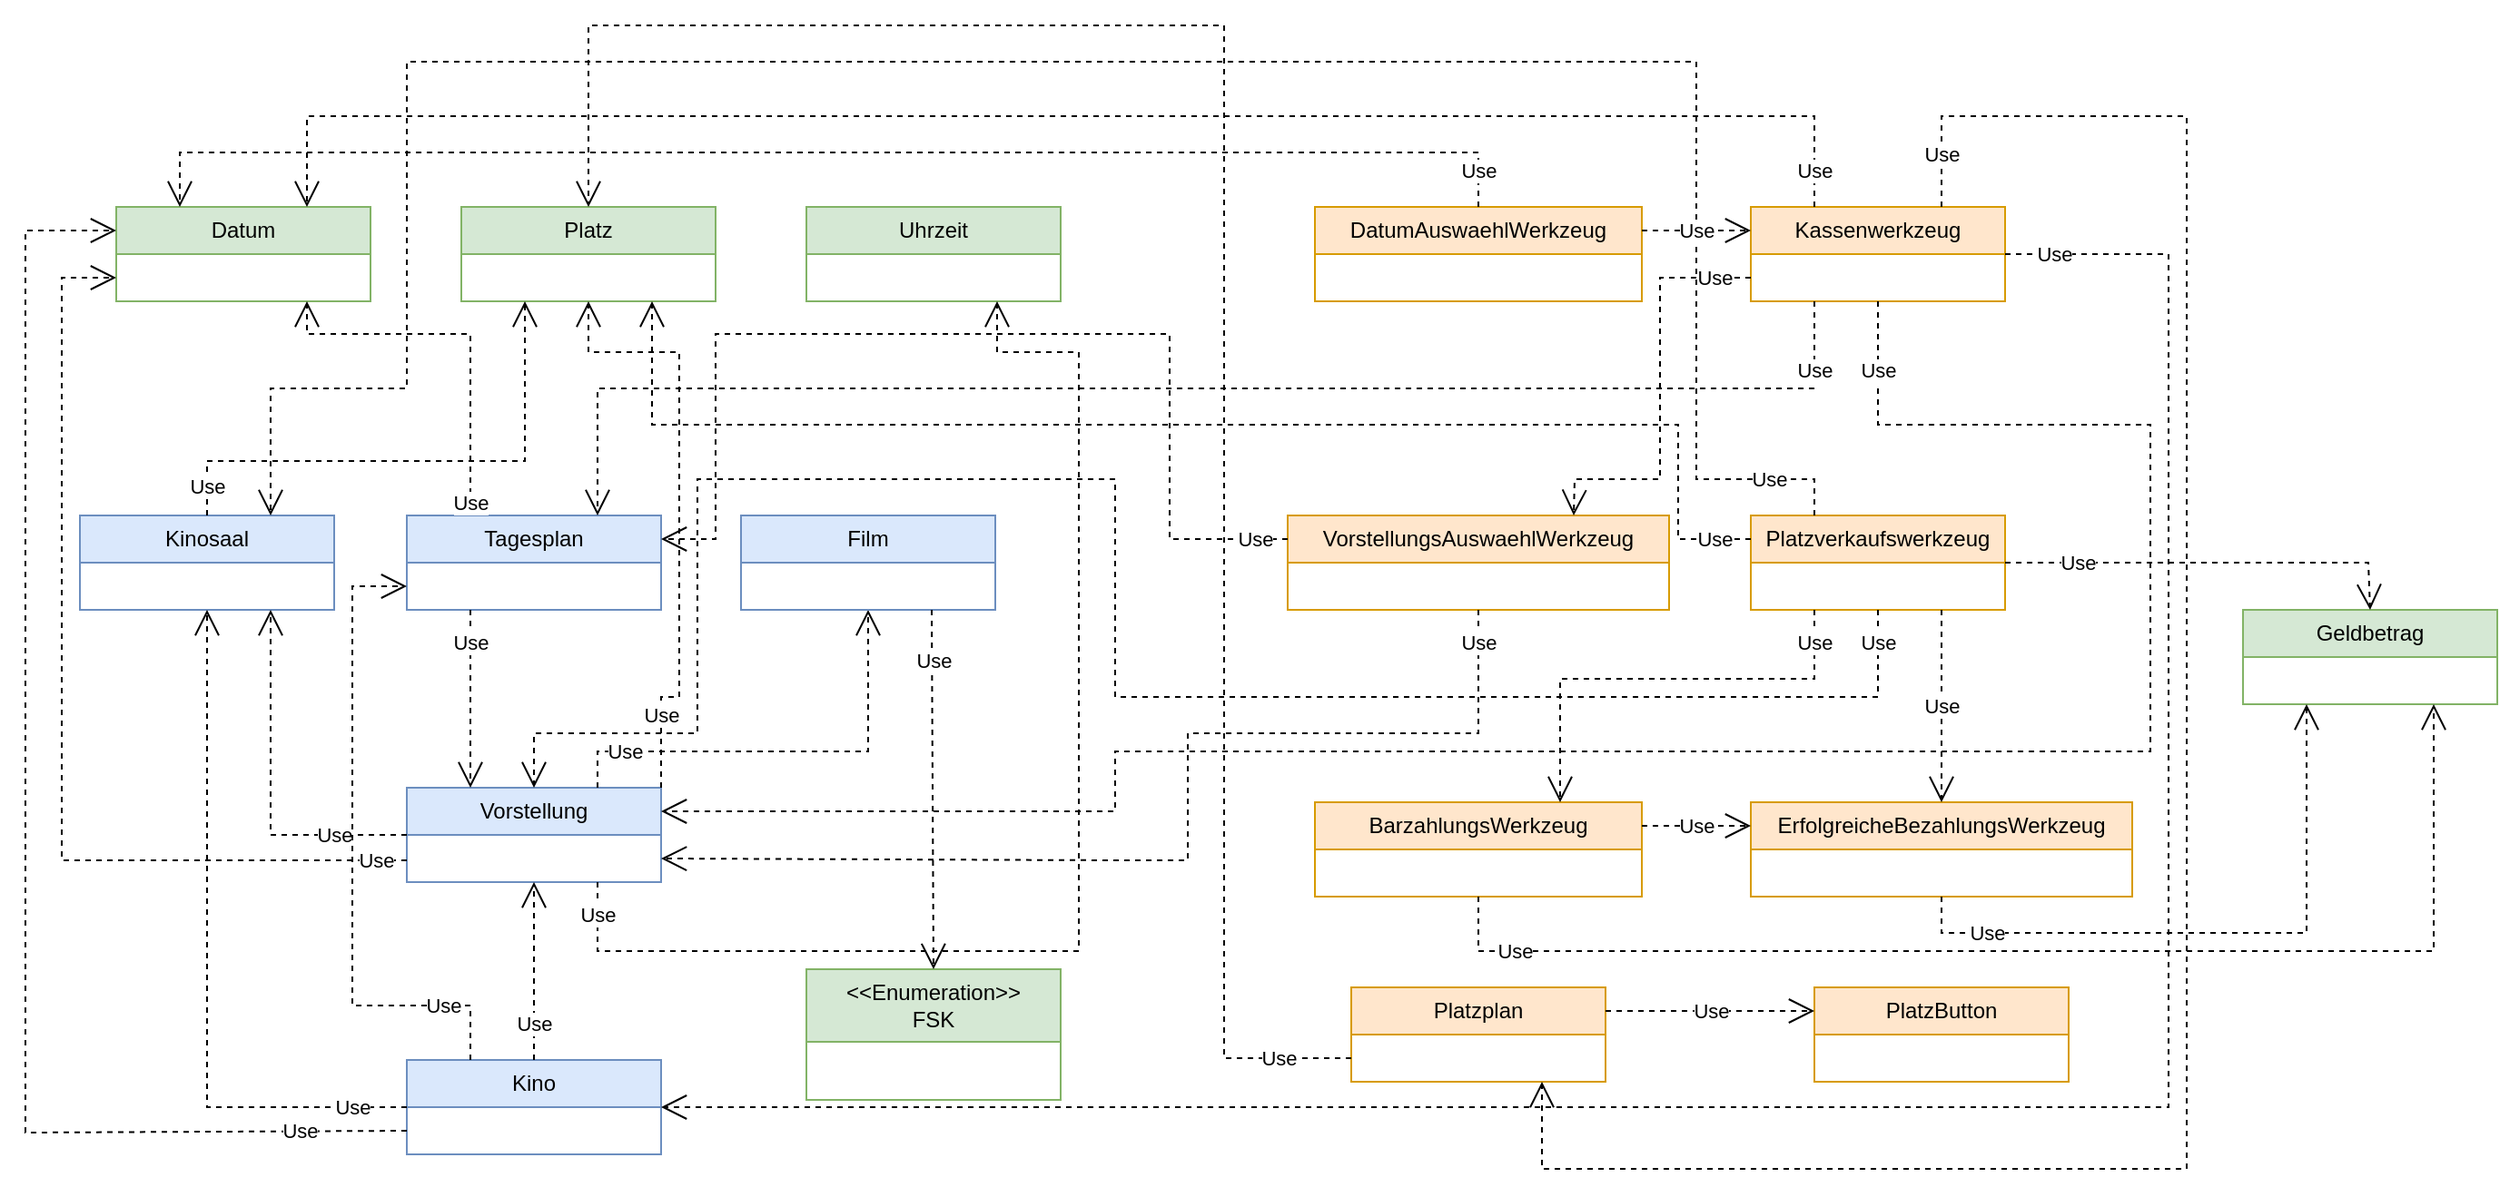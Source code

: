 <mxfile version="24.6.4" type="github">
  <diagram id="C5RBs43oDa-KdzZeNtuy" name="Page-1">
    <mxGraphModel dx="1735" dy="1056" grid="1" gridSize="10" guides="1" tooltips="1" connect="1" arrows="1" fold="1" page="1" pageScale="1" pageWidth="1654" pageHeight="1169" math="0" shadow="0">
      <root>
        <mxCell id="WIyWlLk6GJQsqaUBKTNV-0" />
        <mxCell id="WIyWlLk6GJQsqaUBKTNV-1" parent="WIyWlLk6GJQsqaUBKTNV-0" />
        <mxCell id="bfLGR43ZI0FrFu3M5O-y-0" value="Kinosaal" style="swimlane;fontStyle=0;childLayout=stackLayout;horizontal=1;startSize=26;fillColor=#dae8fc;horizontalStack=0;resizeParent=1;resizeParentMax=0;resizeLast=0;collapsible=1;marginBottom=0;whiteSpace=wrap;html=1;strokeColor=#6c8ebf;" vertex="1" parent="WIyWlLk6GJQsqaUBKTNV-1">
          <mxGeometry x="177" y="540" width="140" height="52" as="geometry" />
        </mxCell>
        <mxCell id="bfLGR43ZI0FrFu3M5O-y-5" value="Tagesplan" style="swimlane;fontStyle=0;childLayout=stackLayout;horizontal=1;startSize=26;fillColor=#dae8fc;horizontalStack=0;resizeParent=1;resizeParentMax=0;resizeLast=0;collapsible=1;marginBottom=0;whiteSpace=wrap;html=1;strokeColor=#6c8ebf;" vertex="1" parent="WIyWlLk6GJQsqaUBKTNV-1">
          <mxGeometry x="357" y="540" width="140" height="52" as="geometry" />
        </mxCell>
        <mxCell id="bfLGR43ZI0FrFu3M5O-y-6" value="Kino" style="swimlane;fontStyle=0;childLayout=stackLayout;horizontal=1;startSize=26;fillColor=#dae8fc;horizontalStack=0;resizeParent=1;resizeParentMax=0;resizeLast=0;collapsible=1;marginBottom=0;whiteSpace=wrap;html=1;strokeColor=#6c8ebf;" vertex="1" parent="WIyWlLk6GJQsqaUBKTNV-1">
          <mxGeometry x="357" y="840" width="140" height="52" as="geometry" />
        </mxCell>
        <mxCell id="bfLGR43ZI0FrFu3M5O-y-9" value="Vorstellung" style="swimlane;fontStyle=0;childLayout=stackLayout;horizontal=1;startSize=26;fillColor=#dae8fc;horizontalStack=0;resizeParent=1;resizeParentMax=0;resizeLast=0;collapsible=1;marginBottom=0;whiteSpace=wrap;html=1;strokeColor=#6c8ebf;" vertex="1" parent="WIyWlLk6GJQsqaUBKTNV-1">
          <mxGeometry x="357" y="690" width="140" height="52" as="geometry" />
        </mxCell>
        <mxCell id="bfLGR43ZI0FrFu3M5O-y-10" value="Use" style="endArrow=open;endSize=12;dashed=1;html=1;rounded=0;exitX=0.75;exitY=0;exitDx=0;exitDy=0;entryX=0.5;entryY=1;entryDx=0;entryDy=0;" edge="1" parent="WIyWlLk6GJQsqaUBKTNV-1" source="bfLGR43ZI0FrFu3M5O-y-9" target="bfLGR43ZI0FrFu3M5O-y-4">
          <mxGeometry x="-0.717" width="160" relative="1" as="geometry">
            <mxPoint x="327" y="590" as="sourcePoint" />
            <mxPoint x="487" y="590" as="targetPoint" />
            <Array as="points">
              <mxPoint x="462" y="670" />
              <mxPoint x="611" y="670" />
            </Array>
            <mxPoint as="offset" />
          </mxGeometry>
        </mxCell>
        <mxCell id="bfLGR43ZI0FrFu3M5O-y-11" value="Kassenwerkzeug" style="swimlane;fontStyle=0;childLayout=stackLayout;horizontal=1;startSize=26;fillColor=#ffe6cc;horizontalStack=0;resizeParent=1;resizeParentMax=0;resizeLast=0;collapsible=1;marginBottom=0;whiteSpace=wrap;html=1;strokeColor=#d79b00;" vertex="1" parent="WIyWlLk6GJQsqaUBKTNV-1">
          <mxGeometry x="1097" y="370" width="140" height="52" as="geometry" />
        </mxCell>
        <mxCell id="bfLGR43ZI0FrFu3M5O-y-12" value="Use" style="endArrow=open;endSize=12;dashed=1;html=1;rounded=0;exitX=1;exitY=0.5;exitDx=0;exitDy=0;entryX=1;entryY=0.5;entryDx=0;entryDy=0;" edge="1" parent="WIyWlLk6GJQsqaUBKTNV-1" source="bfLGR43ZI0FrFu3M5O-y-11" target="bfLGR43ZI0FrFu3M5O-y-6">
          <mxGeometry x="-0.961" width="160" relative="1" as="geometry">
            <mxPoint x="512" y="-28" as="sourcePoint" />
            <mxPoint x="682" y="20" as="targetPoint" />
            <Array as="points">
              <mxPoint x="1327" y="396" />
              <mxPoint x="1327" y="866" />
              <mxPoint x="977" y="866" />
            </Array>
            <mxPoint as="offset" />
          </mxGeometry>
        </mxCell>
        <mxCell id="bfLGR43ZI0FrFu3M5O-y-18" value="Use" style="endArrow=open;endSize=12;dashed=1;html=1;rounded=0;exitX=0;exitY=0.5;exitDx=0;exitDy=0;entryX=0.5;entryY=1;entryDx=0;entryDy=0;" edge="1" parent="WIyWlLk6GJQsqaUBKTNV-1" source="bfLGR43ZI0FrFu3M5O-y-6" target="bfLGR43ZI0FrFu3M5O-y-0">
          <mxGeometry x="-0.844" width="160" relative="1" as="geometry">
            <mxPoint x="382" y="502" as="sourcePoint" />
            <mxPoint x="292" y="602" as="targetPoint" />
            <Array as="points">
              <mxPoint x="247" y="866" />
            </Array>
            <mxPoint as="offset" />
          </mxGeometry>
        </mxCell>
        <mxCell id="bfLGR43ZI0FrFu3M5O-y-19" value="Use" style="endArrow=open;endSize=12;dashed=1;html=1;rounded=0;entryX=0.75;entryY=1;entryDx=0;entryDy=0;exitX=0;exitY=0.5;exitDx=0;exitDy=0;" edge="1" parent="WIyWlLk6GJQsqaUBKTNV-1" source="bfLGR43ZI0FrFu3M5O-y-9" target="bfLGR43ZI0FrFu3M5O-y-0">
          <mxGeometry x="-0.598" width="160" relative="1" as="geometry">
            <mxPoint x="307" y="492" as="sourcePoint" />
            <mxPoint x="552" y="550" as="targetPoint" />
            <mxPoint as="offset" />
            <Array as="points">
              <mxPoint x="282" y="716" />
            </Array>
          </mxGeometry>
        </mxCell>
        <mxCell id="bfLGR43ZI0FrFu3M5O-y-20" value="Platzverkaufswerkzeug" style="swimlane;fontStyle=0;childLayout=stackLayout;horizontal=1;startSize=26;fillColor=#ffe6cc;horizontalStack=0;resizeParent=1;resizeParentMax=0;resizeLast=0;collapsible=1;marginBottom=0;whiteSpace=wrap;html=1;strokeColor=#d79b00;" vertex="1" parent="WIyWlLk6GJQsqaUBKTNV-1">
          <mxGeometry x="1097" y="540" width="140" height="52" as="geometry" />
        </mxCell>
        <mxCell id="bfLGR43ZI0FrFu3M5O-y-21" value="Use" style="endArrow=open;endSize=12;dashed=1;html=1;rounded=0;exitX=0.25;exitY=0;exitDx=0;exitDy=0;entryX=0.75;entryY=0;entryDx=0;entryDy=0;" edge="1" parent="WIyWlLk6GJQsqaUBKTNV-1" source="bfLGR43ZI0FrFu3M5O-y-20" target="bfLGR43ZI0FrFu3M5O-y-0">
          <mxGeometry x="-0.933" width="160" relative="1" as="geometry">
            <mxPoint x="512" y="-28" as="sourcePoint" />
            <mxPoint x="682" y="20" as="targetPoint" />
            <mxPoint as="offset" />
            <Array as="points">
              <mxPoint x="1132" y="520" />
              <mxPoint x="1067" y="520" />
              <mxPoint x="1067" y="290" />
              <mxPoint x="357" y="290" />
              <mxPoint x="357" y="470" />
              <mxPoint x="282" y="470" />
            </Array>
          </mxGeometry>
        </mxCell>
        <mxCell id="bfLGR43ZI0FrFu3M5O-y-22" value="Use" style="endArrow=open;endSize=12;dashed=1;html=1;rounded=0;exitX=0.25;exitY=0;exitDx=0;exitDy=0;entryX=0;entryY=0.75;entryDx=0;entryDy=0;" edge="1" parent="WIyWlLk6GJQsqaUBKTNV-1" source="bfLGR43ZI0FrFu3M5O-y-6" target="bfLGR43ZI0FrFu3M5O-y-5">
          <mxGeometry x="-0.747" width="160" relative="1" as="geometry">
            <mxPoint x="702" y="750" as="sourcePoint" />
            <mxPoint x="452" y="602" as="targetPoint" />
            <Array as="points">
              <mxPoint x="392" y="810" />
              <mxPoint x="327" y="810" />
              <mxPoint x="327" y="640" />
              <mxPoint x="327" y="579" />
            </Array>
            <mxPoint as="offset" />
          </mxGeometry>
        </mxCell>
        <mxCell id="bfLGR43ZI0FrFu3M5O-y-23" value="Use" style="endArrow=open;endSize=12;dashed=1;html=1;rounded=0;exitX=0.25;exitY=1;exitDx=0;exitDy=0;entryX=0.75;entryY=0;entryDx=0;entryDy=0;" edge="1" parent="WIyWlLk6GJQsqaUBKTNV-1" source="bfLGR43ZI0FrFu3M5O-y-11" target="bfLGR43ZI0FrFu3M5O-y-5">
          <mxGeometry x="-0.904" width="160" relative="1" as="geometry">
            <mxPoint x="842" y="230" as="sourcePoint" />
            <mxPoint x="592" y="82" as="targetPoint" />
            <Array as="points">
              <mxPoint x="1132" y="470" />
              <mxPoint x="827" y="470" />
              <mxPoint x="547" y="470" />
              <mxPoint x="462" y="470" />
            </Array>
            <mxPoint as="offset" />
          </mxGeometry>
        </mxCell>
        <mxCell id="bfLGR43ZI0FrFu3M5O-y-25" value="VorstellungsAuswaehlWerkzeug" style="swimlane;fontStyle=0;childLayout=stackLayout;horizontal=1;startSize=26;fillColor=#ffe6cc;horizontalStack=0;resizeParent=1;resizeParentMax=0;resizeLast=0;collapsible=1;marginBottom=0;whiteSpace=wrap;html=1;strokeColor=#d79b00;" vertex="1" parent="WIyWlLk6GJQsqaUBKTNV-1">
          <mxGeometry x="842" y="540" width="210" height="52" as="geometry" />
        </mxCell>
        <mxCell id="bfLGR43ZI0FrFu3M5O-y-26" value="Use" style="endArrow=open;endSize=12;dashed=1;html=1;rounded=0;exitX=0;exitY=0.25;exitDx=0;exitDy=0;entryX=1;entryY=0.25;entryDx=0;entryDy=0;" edge="1" parent="WIyWlLk6GJQsqaUBKTNV-1" source="bfLGR43ZI0FrFu3M5O-y-25" target="bfLGR43ZI0FrFu3M5O-y-5">
          <mxGeometry x="-0.935" width="160" relative="1" as="geometry">
            <mxPoint x="797" y="233" as="sourcePoint" />
            <mxPoint x="412" y="72" as="targetPoint" />
            <Array as="points">
              <mxPoint x="777" y="553" />
              <mxPoint x="777" y="440" />
              <mxPoint x="527" y="440" />
              <mxPoint x="527" y="553" />
            </Array>
            <mxPoint as="offset" />
          </mxGeometry>
        </mxCell>
        <mxCell id="bfLGR43ZI0FrFu3M5O-y-27" value="Use" style="endArrow=open;endSize=12;dashed=1;html=1;rounded=0;exitX=0.5;exitY=0;exitDx=0;exitDy=0;entryX=0.5;entryY=1;entryDx=0;entryDy=0;" edge="1" parent="WIyWlLk6GJQsqaUBKTNV-1" source="bfLGR43ZI0FrFu3M5O-y-6" target="bfLGR43ZI0FrFu3M5O-y-9">
          <mxGeometry x="-0.592" width="160" relative="1" as="geometry">
            <mxPoint x="442" y="850" as="sourcePoint" />
            <mxPoint x="267" y="612" as="targetPoint" />
            <mxPoint as="offset" />
          </mxGeometry>
        </mxCell>
        <mxCell id="bfLGR43ZI0FrFu3M5O-y-28" value="Use" style="endArrow=open;endSize=12;dashed=1;html=1;rounded=0;exitX=0.25;exitY=1;exitDx=0;exitDy=0;entryX=0.25;entryY=0;entryDx=0;entryDy=0;" edge="1" parent="WIyWlLk6GJQsqaUBKTNV-1" source="bfLGR43ZI0FrFu3M5O-y-5" target="bfLGR43ZI0FrFu3M5O-y-9">
          <mxGeometry x="-0.633" width="160" relative="1" as="geometry">
            <mxPoint x="452" y="860" as="sourcePoint" />
            <mxPoint x="277" y="622" as="targetPoint" />
            <mxPoint as="offset" />
          </mxGeometry>
        </mxCell>
        <mxCell id="bfLGR43ZI0FrFu3M5O-y-30" value="Use" style="endArrow=open;endSize=12;dashed=1;html=1;rounded=0;exitX=0.5;exitY=1;exitDx=0;exitDy=0;entryX=0.5;entryY=0;entryDx=0;entryDy=0;" edge="1" parent="WIyWlLk6GJQsqaUBKTNV-1" source="bfLGR43ZI0FrFu3M5O-y-20" target="bfLGR43ZI0FrFu3M5O-y-9">
          <mxGeometry x="-0.967" width="160" relative="1" as="geometry">
            <mxPoint x="662" y="-118" as="sourcePoint" />
            <mxPoint x="432" y="30" as="targetPoint" />
            <mxPoint as="offset" />
            <Array as="points">
              <mxPoint x="1167" y="640" />
              <mxPoint x="747" y="640" />
              <mxPoint x="747" y="520" />
              <mxPoint x="517" y="520" />
              <mxPoint x="517" y="660" />
              <mxPoint x="427" y="660" />
            </Array>
          </mxGeometry>
        </mxCell>
        <mxCell id="bfLGR43ZI0FrFu3M5O-y-32" value="Use" style="endArrow=open;endSize=12;dashed=1;html=1;rounded=0;exitX=0.5;exitY=1;exitDx=0;exitDy=0;entryX=1;entryY=0.75;entryDx=0;entryDy=0;" edge="1" parent="WIyWlLk6GJQsqaUBKTNV-1" source="bfLGR43ZI0FrFu3M5O-y-25" target="bfLGR43ZI0FrFu3M5O-y-9">
          <mxGeometry x="-0.939" width="160" relative="1" as="geometry">
            <mxPoint x="832" y="-98" as="sourcePoint" />
            <mxPoint x="577" y="30" as="targetPoint" />
            <Array as="points">
              <mxPoint x="947" y="660" />
              <mxPoint x="787" y="660" />
              <mxPoint x="787" y="730" />
              <mxPoint x="747" y="730" />
            </Array>
            <mxPoint as="offset" />
          </mxGeometry>
        </mxCell>
        <mxCell id="bfLGR43ZI0FrFu3M5O-y-4" value="Film" style="swimlane;fontStyle=0;childLayout=stackLayout;horizontal=1;startSize=26;fillColor=#dae8fc;horizontalStack=0;resizeParent=1;resizeParentMax=0;resizeLast=0;collapsible=1;marginBottom=0;whiteSpace=wrap;html=1;strokeColor=#6c8ebf;" vertex="1" parent="WIyWlLk6GJQsqaUBKTNV-1">
          <mxGeometry x="541" y="540" width="140" height="52" as="geometry" />
        </mxCell>
        <mxCell id="bfLGR43ZI0FrFu3M5O-y-35" value="Use" style="endArrow=open;endSize=12;dashed=1;html=1;rounded=0;exitX=0.5;exitY=1;exitDx=0;exitDy=0;entryX=1;entryY=0.25;entryDx=0;entryDy=0;" edge="1" parent="WIyWlLk6GJQsqaUBKTNV-1" source="bfLGR43ZI0FrFu3M5O-y-11" target="bfLGR43ZI0FrFu3M5O-y-9">
          <mxGeometry x="-0.939" width="160" relative="1" as="geometry">
            <mxPoint x="697" y="390" as="sourcePoint" />
            <mxPoint x="857" y="390" as="targetPoint" />
            <Array as="points">
              <mxPoint x="1167" y="490" />
              <mxPoint x="1317" y="490" />
              <mxPoint x="1317" y="670" />
              <mxPoint x="747" y="670" />
              <mxPoint x="747" y="703" />
            </Array>
            <mxPoint as="offset" />
          </mxGeometry>
        </mxCell>
        <mxCell id="bfLGR43ZI0FrFu3M5O-y-36" value="Datum&lt;span style=&quot;color: rgba(0, 0, 0, 0); font-family: monospace; font-size: 0px; text-align: start; text-wrap: nowrap;&quot;&gt;%3CmxGraphModel%3E%3Croot%3E%3CmxCell%20id%3D%220%22%2F%3E%3CmxCell%20id%3D%221%22%20parent%3D%220%22%2F%3E%3CmxCell%20id%3D%222%22%20value%3D%22Kinosaal%22%20style%3D%22swimlane%3BfontStyle%3D0%3BchildLayout%3DstackLayout%3Bhorizontal%3D1%3BstartSize%3D26%3BfillColor%3D%23dae8fc%3BhorizontalStack%3D0%3BresizeParent%3D1%3BresizeParentMax%3D0%3BresizeLast%3D0%3Bcollapsible%3D1%3BmarginBottom%3D0%3BwhiteSpace%3Dwrap%3Bhtml%3D1%3BstrokeColor%3D%236c8ebf%3B%22%20vertex%3D%221%22%20parent%3D%221%22%3E%3CmxGeometry%20x%3D%2250%22%20y%3D%22780%22%20width%3D%22140%22%20height%3D%2252%22%20as%3D%22geometry%22%2F%3E%3C%2FmxCell%3E%3C%2Froot%3E%3C%2FmxGraphModel%3E&lt;/span&gt;" style="swimlane;fontStyle=0;childLayout=stackLayout;horizontal=1;startSize=26;fillColor=#d5e8d4;horizontalStack=0;resizeParent=1;resizeParentMax=0;resizeLast=0;collapsible=1;marginBottom=0;whiteSpace=wrap;html=1;strokeColor=#82b366;" vertex="1" parent="WIyWlLk6GJQsqaUBKTNV-1">
          <mxGeometry x="197" y="370" width="140" height="52" as="geometry" />
        </mxCell>
        <mxCell id="bfLGR43ZI0FrFu3M5O-y-37" value="&lt;div&gt;&amp;lt;&amp;lt;Enumeration&amp;gt;&amp;gt;&lt;/div&gt;&lt;div&gt;FSK&lt;span style=&quot;color: rgba(0, 0, 0, 0); font-family: monospace; font-size: 0px; text-align: start; text-wrap: nowrap; background-color: initial;&quot;&gt;%3CmxGraphModel%3E%3Croot%3E%3CmxCell%20id%3D%220%22%2F%3E%3CmxCell%20id%3D%221%22%20parent%3D%220%22%2F%3E%3CmxCell%20id%3D%222%22%20value%3D%22Datum%26lt%3Bspan%20style%3D%26quot%3Bcolor%3A%20rgba(0%2C%200%2C%200%2C%200)%3B%20font-family%3A%20monospace%3B%20font-size%3A%200px%3B%20text-align%3A%20start%3B%20text-wrap%3A%20nowrap%3B%26quot%3B%26gt%3B%253CmxGraphModel%253E%253Croot%253E%253CmxCell%2520id%253D%25220%2522%252F%253E%253CmxCell%2520id%253D%25221%2522%2520parent%253D%25220%2522%252F%253E%253CmxCell%2520id%253D%25222%2522%2520value%253D%2522Kinosaal%2522%2520style%253D%2522swimlane%253BfontStyle%253D0%253BchildLayout%253DstackLayout%253Bhorizontal%253D1%253BstartSize%253D26%253BfillColor%253D%2523dae8fc%253BhorizontalStack%253D0%253BresizeParent%253D1%253BresizeParentMax%253D0%253BresizeLast%253D0%253Bcollapsible%253D1%253BmarginBottom%253D0%253BwhiteSpace%253Dwrap%253Bhtml%253D1%253BstrokeColor%253D%25236c8ebf%253B%2522%2520vertex%253D%25221%2522%2520parent%253D%25221%2522%253E%253CmxGeometry%2520x%253D%252250%2522%2520y%253D%2522780%2522%2520width%253D%2522140%2522%2520height%253D%252252%2522%2520as%253D%2522geometry%2522%252F%253E%253C%252FmxCell%253E%253C%252Froot%253E%253C%252FmxGraphModel%253E%26lt%3B%2Fspan%26gt%3B%22%20style%3D%22swimlane%3BfontStyle%3D0%3BchildLayout%3DstackLayout%3Bhorizontal%3D1%3BstartSize%3D26%3BfillColor%3D%23dae8fc%3BhorizontalStack%3D0%3BresizeParent%3D1%3BresizeParentMax%3D0%3BresizeLast%3D0%3Bcollapsible%3D1%3BmarginBottom%3D0%3BwhiteSpace%3Dwrap%3Bhtml%3D1%3BstrokeColor%3D%236c8ebf%3B%22%20vertex%3D%221%22%20parent%3D%221%22%3E%3CmxGeometry%20x%3D%2270%22%20y%3D%22533%22%20width%3D%22140%22%20height%3D%2252%22%20as%3D%22geometry%22%2F%3E%3C%2FmxCell%3E%3C%2Froot%3E%3C%2FmxGraphModel%3E&lt;/span&gt;&lt;/div&gt;" style="swimlane;fontStyle=0;childLayout=stackLayout;horizontal=1;startSize=40;fillColor=#d5e8d4;horizontalStack=0;resizeParent=1;resizeParentMax=0;resizeLast=0;collapsible=1;marginBottom=0;whiteSpace=wrap;html=1;strokeColor=#82b366;" vertex="1" parent="WIyWlLk6GJQsqaUBKTNV-1">
          <mxGeometry x="577" y="790" width="140" height="72" as="geometry" />
        </mxCell>
        <mxCell id="bfLGR43ZI0FrFu3M5O-y-38" value="Geldbetrag" style="swimlane;fontStyle=0;childLayout=stackLayout;horizontal=1;startSize=26;fillColor=#d5e8d4;horizontalStack=0;resizeParent=1;resizeParentMax=0;resizeLast=0;collapsible=1;marginBottom=0;whiteSpace=wrap;html=1;strokeColor=#82b366;" vertex="1" parent="WIyWlLk6GJQsqaUBKTNV-1">
          <mxGeometry x="1368" y="592" width="140" height="52" as="geometry" />
        </mxCell>
        <mxCell id="bfLGR43ZI0FrFu3M5O-y-39" value="Platz" style="swimlane;fontStyle=0;childLayout=stackLayout;horizontal=1;startSize=26;fillColor=#d5e8d4;horizontalStack=0;resizeParent=1;resizeParentMax=0;resizeLast=0;collapsible=1;marginBottom=0;whiteSpace=wrap;html=1;strokeColor=#82b366;" vertex="1" parent="WIyWlLk6GJQsqaUBKTNV-1">
          <mxGeometry x="387" y="370" width="140" height="52" as="geometry" />
        </mxCell>
        <mxCell id="bfLGR43ZI0FrFu3M5O-y-40" value="Uhrzeit" style="swimlane;fontStyle=0;childLayout=stackLayout;horizontal=1;startSize=26;fillColor=#d5e8d4;horizontalStack=0;resizeParent=1;resizeParentMax=0;resizeLast=0;collapsible=1;marginBottom=0;whiteSpace=wrap;html=1;strokeColor=#82b366;" vertex="1" parent="WIyWlLk6GJQsqaUBKTNV-1">
          <mxGeometry x="577" y="370" width="140" height="52" as="geometry" />
        </mxCell>
        <mxCell id="bfLGR43ZI0FrFu3M5O-y-41" value="Use" style="endArrow=open;endSize=12;dashed=1;html=1;rounded=0;exitX=0;exitY=0.75;exitDx=0;exitDy=0;entryX=0;entryY=0.25;entryDx=0;entryDy=0;" edge="1" parent="WIyWlLk6GJQsqaUBKTNV-1" source="bfLGR43ZI0FrFu3M5O-y-6" target="bfLGR43ZI0FrFu3M5O-y-36">
          <mxGeometry x="-0.844" width="160" relative="1" as="geometry">
            <mxPoint x="367" y="876" as="sourcePoint" />
            <mxPoint x="257" y="602" as="targetPoint" />
            <Array as="points">
              <mxPoint x="147" y="880" />
              <mxPoint x="147" y="383" />
            </Array>
            <mxPoint as="offset" />
          </mxGeometry>
        </mxCell>
        <mxCell id="bfLGR43ZI0FrFu3M5O-y-42" value="Use" style="endArrow=open;endSize=12;dashed=1;html=1;rounded=0;exitX=0.25;exitY=0;exitDx=0;exitDy=0;entryX=0.75;entryY=1;entryDx=0;entryDy=0;" edge="1" parent="WIyWlLk6GJQsqaUBKTNV-1" source="bfLGR43ZI0FrFu3M5O-y-5" target="bfLGR43ZI0FrFu3M5O-y-36">
          <mxGeometry x="-0.93" width="160" relative="1" as="geometry">
            <mxPoint x="257" y="650" as="sourcePoint" />
            <mxPoint x="417" y="650" as="targetPoint" />
            <Array as="points">
              <mxPoint x="392" y="440" />
              <mxPoint x="302" y="440" />
            </Array>
            <mxPoint as="offset" />
          </mxGeometry>
        </mxCell>
        <mxCell id="bfLGR43ZI0FrFu3M5O-y-43" value="Use" style="endArrow=open;endSize=12;dashed=1;html=1;rounded=0;entryX=0;entryY=0.75;entryDx=0;entryDy=0;" edge="1" parent="WIyWlLk6GJQsqaUBKTNV-1" target="bfLGR43ZI0FrFu3M5O-y-36">
          <mxGeometry x="-0.935" width="160" relative="1" as="geometry">
            <mxPoint x="357" y="730" as="sourcePoint" />
            <mxPoint x="292" y="602" as="targetPoint" />
            <mxPoint as="offset" />
            <Array as="points">
              <mxPoint x="167" y="730" />
              <mxPoint x="167" y="409" />
            </Array>
          </mxGeometry>
        </mxCell>
        <mxCell id="bfLGR43ZI0FrFu3M5O-y-44" value="DatumAuswaehlWerkzeug" style="swimlane;fontStyle=0;childLayout=stackLayout;horizontal=1;startSize=26;fillColor=#ffe6cc;horizontalStack=0;resizeParent=1;resizeParentMax=0;resizeLast=0;collapsible=1;marginBottom=0;whiteSpace=wrap;html=1;strokeColor=#d79b00;" vertex="1" parent="WIyWlLk6GJQsqaUBKTNV-1">
          <mxGeometry x="857" y="370" width="180" height="52" as="geometry" />
        </mxCell>
        <mxCell id="bfLGR43ZI0FrFu3M5O-y-45" value="Use" style="endArrow=open;endSize=12;dashed=1;html=1;rounded=0;exitX=0.5;exitY=0;exitDx=0;exitDy=0;entryX=0.25;entryY=0;entryDx=0;entryDy=0;" edge="1" parent="WIyWlLk6GJQsqaUBKTNV-1" source="bfLGR43ZI0FrFu3M5O-y-44" target="bfLGR43ZI0FrFu3M5O-y-36">
          <mxGeometry x="-0.948" width="160" relative="1" as="geometry">
            <mxPoint x="597" y="100" as="sourcePoint" />
            <mxPoint x="757" y="100" as="targetPoint" />
            <Array as="points">
              <mxPoint x="947" y="340" />
              <mxPoint x="232" y="340" />
            </Array>
            <mxPoint as="offset" />
          </mxGeometry>
        </mxCell>
        <mxCell id="bfLGR43ZI0FrFu3M5O-y-46" value="Use" style="endArrow=open;endSize=12;dashed=1;html=1;rounded=0;exitX=0.25;exitY=0;exitDx=0;exitDy=0;entryX=0.75;entryY=0;entryDx=0;entryDy=0;" edge="1" parent="WIyWlLk6GJQsqaUBKTNV-1" source="bfLGR43ZI0FrFu3M5O-y-11" target="bfLGR43ZI0FrFu3M5O-y-36">
          <mxGeometry x="-0.957" width="160" relative="1" as="geometry">
            <mxPoint x="1097" y="-130" as="sourcePoint" />
            <mxPoint x="297" y="300" as="targetPoint" />
            <Array as="points">
              <mxPoint x="1132" y="320" />
              <mxPoint x="302" y="320" />
            </Array>
            <mxPoint as="offset" />
          </mxGeometry>
        </mxCell>
        <mxCell id="bfLGR43ZI0FrFu3M5O-y-47" value="Use" style="endArrow=open;endSize=12;dashed=1;html=1;rounded=0;exitX=0.5;exitY=0;exitDx=0;exitDy=0;entryX=0.25;entryY=1;entryDx=0;entryDy=0;" edge="1" parent="WIyWlLk6GJQsqaUBKTNV-1" source="bfLGR43ZI0FrFu3M5O-y-0" target="bfLGR43ZI0FrFu3M5O-y-39">
          <mxGeometry x="-0.892" width="160" relative="1" as="geometry">
            <mxPoint x="387" y="450" as="sourcePoint" />
            <mxPoint x="547" y="450" as="targetPoint" />
            <Array as="points">
              <mxPoint x="247" y="510" />
              <mxPoint x="422" y="510" />
            </Array>
            <mxPoint as="offset" />
          </mxGeometry>
        </mxCell>
        <mxCell id="bfLGR43ZI0FrFu3M5O-y-48" value="Use" style="endArrow=open;endSize=12;dashed=1;html=1;rounded=0;exitX=1;exitY=0;exitDx=0;exitDy=0;entryX=0.5;entryY=1;entryDx=0;entryDy=0;" edge="1" parent="WIyWlLk6GJQsqaUBKTNV-1" source="bfLGR43ZI0FrFu3M5O-y-9" target="bfLGR43ZI0FrFu3M5O-y-39">
          <mxGeometry x="-0.756" width="160" relative="1" as="geometry">
            <mxPoint x="387" y="610" as="sourcePoint" />
            <mxPoint x="547" y="610" as="targetPoint" />
            <Array as="points">
              <mxPoint x="497" y="640" />
              <mxPoint x="507" y="640" />
              <mxPoint x="507" y="450" />
              <mxPoint x="457" y="450" />
            </Array>
            <mxPoint as="offset" />
          </mxGeometry>
        </mxCell>
        <mxCell id="bfLGR43ZI0FrFu3M5O-y-49" value="Use" style="endArrow=open;endSize=12;dashed=1;html=1;rounded=0;exitX=0;exitY=0.25;exitDx=0;exitDy=0;entryX=0.75;entryY=1;entryDx=0;entryDy=0;" edge="1" parent="WIyWlLk6GJQsqaUBKTNV-1" source="bfLGR43ZI0FrFu3M5O-y-20" target="bfLGR43ZI0FrFu3M5O-y-39">
          <mxGeometry x="-0.945" width="160" relative="1" as="geometry">
            <mxPoint x="777" y="240" as="sourcePoint" />
            <mxPoint x="937" y="240" as="targetPoint" />
            <Array as="points">
              <mxPoint x="1057" y="553" />
              <mxPoint x="1057" y="490" />
              <mxPoint x="492" y="490" />
            </Array>
            <mxPoint as="offset" />
          </mxGeometry>
        </mxCell>
        <mxCell id="bfLGR43ZI0FrFu3M5O-y-50" value="Platzplan" style="swimlane;fontStyle=0;childLayout=stackLayout;horizontal=1;startSize=26;fillColor=#ffe6cc;horizontalStack=0;resizeParent=1;resizeParentMax=0;resizeLast=0;collapsible=1;marginBottom=0;whiteSpace=wrap;html=1;strokeColor=#d79b00;" vertex="1" parent="WIyWlLk6GJQsqaUBKTNV-1">
          <mxGeometry x="877" y="800" width="140" height="52" as="geometry" />
        </mxCell>
        <mxCell id="bfLGR43ZI0FrFu3M5O-y-51" value="Use" style="endArrow=open;endSize=12;dashed=1;html=1;rounded=0;exitX=0;exitY=0.75;exitDx=0;exitDy=0;entryX=0.5;entryY=0;entryDx=0;entryDy=0;" edge="1" parent="WIyWlLk6GJQsqaUBKTNV-1" source="bfLGR43ZI0FrFu3M5O-y-50" target="bfLGR43ZI0FrFu3M5O-y-39">
          <mxGeometry x="-0.926" width="160" relative="1" as="geometry">
            <mxPoint x="657" y="420" as="sourcePoint" />
            <mxPoint x="817" y="420" as="targetPoint" />
            <Array as="points">
              <mxPoint x="807" y="839" />
              <mxPoint x="807" y="270" />
              <mxPoint x="457" y="270" />
            </Array>
            <mxPoint as="offset" />
          </mxGeometry>
        </mxCell>
        <mxCell id="bfLGR43ZI0FrFu3M5O-y-52" value="Use" style="endArrow=open;endSize=12;dashed=1;html=1;rounded=0;exitX=0.75;exitY=1;exitDx=0;exitDy=0;entryX=0.75;entryY=1;entryDx=0;entryDy=0;" edge="1" parent="WIyWlLk6GJQsqaUBKTNV-1" source="bfLGR43ZI0FrFu3M5O-y-9" target="bfLGR43ZI0FrFu3M5O-y-40">
          <mxGeometry x="-0.949" width="160" relative="1" as="geometry">
            <mxPoint x="477" y="670" as="sourcePoint" />
            <mxPoint x="637" y="670" as="targetPoint" />
            <Array as="points">
              <mxPoint x="462" y="780" />
              <mxPoint x="727" y="780" />
              <mxPoint x="727" y="450" />
              <mxPoint x="682" y="450" />
            </Array>
            <mxPoint as="offset" />
          </mxGeometry>
        </mxCell>
        <mxCell id="bfLGR43ZI0FrFu3M5O-y-53" value="Use" style="endArrow=open;endSize=12;dashed=1;html=1;rounded=0;exitX=0.75;exitY=1;exitDx=0;exitDy=0;entryX=0.5;entryY=0;entryDx=0;entryDy=0;" edge="1" parent="WIyWlLk6GJQsqaUBKTNV-1" source="bfLGR43ZI0FrFu3M5O-y-4" target="bfLGR43ZI0FrFu3M5O-y-37">
          <mxGeometry x="-0.717" y="1" width="160" relative="1" as="geometry">
            <mxPoint x="567" y="700" as="sourcePoint" />
            <mxPoint x="727" y="700" as="targetPoint" />
            <mxPoint as="offset" />
          </mxGeometry>
        </mxCell>
        <mxCell id="bfLGR43ZI0FrFu3M5O-y-54" value="BarzahlungsWerkzeug" style="swimlane;fontStyle=0;childLayout=stackLayout;horizontal=1;startSize=26;fillColor=#ffe6cc;horizontalStack=0;resizeParent=1;resizeParentMax=0;resizeLast=0;collapsible=1;marginBottom=0;whiteSpace=wrap;html=1;strokeColor=#d79b00;" vertex="1" parent="WIyWlLk6GJQsqaUBKTNV-1">
          <mxGeometry x="857" y="698" width="180" height="52" as="geometry" />
        </mxCell>
        <mxCell id="bfLGR43ZI0FrFu3M5O-y-55" value="ErfolgreicheBezahlungsWerkzeug" style="swimlane;fontStyle=0;childLayout=stackLayout;horizontal=1;startSize=26;fillColor=#ffe6cc;horizontalStack=0;resizeParent=1;resizeParentMax=0;resizeLast=0;collapsible=1;marginBottom=0;whiteSpace=wrap;html=1;strokeColor=#d79b00;" vertex="1" parent="WIyWlLk6GJQsqaUBKTNV-1">
          <mxGeometry x="1097" y="698" width="210" height="52" as="geometry" />
        </mxCell>
        <mxCell id="bfLGR43ZI0FrFu3M5O-y-57" value="PlatzButton" style="swimlane;fontStyle=0;childLayout=stackLayout;horizontal=1;startSize=26;fillColor=#ffe6cc;horizontalStack=0;resizeParent=1;resizeParentMax=0;resizeLast=0;collapsible=1;marginBottom=0;whiteSpace=wrap;html=1;strokeColor=#d79b00;" vertex="1" parent="WIyWlLk6GJQsqaUBKTNV-1">
          <mxGeometry x="1132" y="800" width="140" height="52" as="geometry" />
        </mxCell>
        <mxCell id="bfLGR43ZI0FrFu3M5O-y-60" value="Use" style="endArrow=open;endSize=12;dashed=1;html=1;rounded=0;exitX=0.25;exitY=1;exitDx=0;exitDy=0;entryX=0.75;entryY=0;entryDx=0;entryDy=0;" edge="1" parent="WIyWlLk6GJQsqaUBKTNV-1" source="bfLGR43ZI0FrFu3M5O-y-20" target="bfLGR43ZI0FrFu3M5O-y-54">
          <mxGeometry x="-0.854" width="160" relative="1" as="geometry">
            <mxPoint x="1027" y="610" as="sourcePoint" />
            <mxPoint x="1187" y="610" as="targetPoint" />
            <Array as="points">
              <mxPoint x="1132" y="630" />
              <mxPoint x="992" y="630" />
            </Array>
            <mxPoint as="offset" />
          </mxGeometry>
        </mxCell>
        <mxCell id="bfLGR43ZI0FrFu3M5O-y-61" value="Use" style="endArrow=open;endSize=12;dashed=1;html=1;rounded=0;exitX=1;exitY=0.25;exitDx=0;exitDy=0;entryX=0;entryY=0.25;entryDx=0;entryDy=0;" edge="1" parent="WIyWlLk6GJQsqaUBKTNV-1" source="bfLGR43ZI0FrFu3M5O-y-44" target="bfLGR43ZI0FrFu3M5O-y-11">
          <mxGeometry width="160" relative="1" as="geometry">
            <mxPoint x="987" y="520" as="sourcePoint" />
            <mxPoint x="1147" y="520" as="targetPoint" />
            <mxPoint as="offset" />
          </mxGeometry>
        </mxCell>
        <mxCell id="bfLGR43ZI0FrFu3M5O-y-62" value="Use" style="endArrow=open;endSize=12;dashed=1;html=1;rounded=0;exitX=0.75;exitY=1;exitDx=0;exitDy=0;entryX=0.5;entryY=0;entryDx=0;entryDy=0;" edge="1" parent="WIyWlLk6GJQsqaUBKTNV-1" source="bfLGR43ZI0FrFu3M5O-y-20" target="bfLGR43ZI0FrFu3M5O-y-55">
          <mxGeometry width="160" relative="1" as="geometry">
            <mxPoint x="1067" y="650" as="sourcePoint" />
            <mxPoint x="1227" y="650" as="targetPoint" />
          </mxGeometry>
        </mxCell>
        <mxCell id="bfLGR43ZI0FrFu3M5O-y-63" value="Use" style="endArrow=open;endSize=12;dashed=1;html=1;rounded=0;exitX=1;exitY=0.25;exitDx=0;exitDy=0;entryX=0;entryY=0.25;entryDx=0;entryDy=0;" edge="1" parent="WIyWlLk6GJQsqaUBKTNV-1" source="bfLGR43ZI0FrFu3M5O-y-54" target="bfLGR43ZI0FrFu3M5O-y-55">
          <mxGeometry width="160" relative="1" as="geometry">
            <mxPoint x="1067" y="650" as="sourcePoint" />
            <mxPoint x="1227" y="650" as="targetPoint" />
          </mxGeometry>
        </mxCell>
        <mxCell id="bfLGR43ZI0FrFu3M5O-y-64" value="Use" style="endArrow=open;endSize=12;dashed=1;html=1;rounded=0;exitX=1;exitY=0.25;exitDx=0;exitDy=0;entryX=0;entryY=0.25;entryDx=0;entryDy=0;" edge="1" parent="WIyWlLk6GJQsqaUBKTNV-1" source="bfLGR43ZI0FrFu3M5O-y-50" target="bfLGR43ZI0FrFu3M5O-y-57">
          <mxGeometry width="160" relative="1" as="geometry">
            <mxPoint x="1067" y="770" as="sourcePoint" />
            <mxPoint x="1227" y="770" as="targetPoint" />
          </mxGeometry>
        </mxCell>
        <mxCell id="bfLGR43ZI0FrFu3M5O-y-65" value="Use" style="endArrow=open;endSize=12;dashed=1;html=1;rounded=0;entryX=0.75;entryY=1;entryDx=0;entryDy=0;exitX=0.75;exitY=0;exitDx=0;exitDy=0;" edge="1" parent="WIyWlLk6GJQsqaUBKTNV-1" source="bfLGR43ZI0FrFu3M5O-y-11" target="bfLGR43ZI0FrFu3M5O-y-50">
          <mxGeometry x="-0.95" width="160" relative="1" as="geometry">
            <mxPoint x="1017" y="730" as="sourcePoint" />
            <mxPoint x="1177" y="730" as="targetPoint" />
            <Array as="points">
              <mxPoint x="1202" y="320" />
              <mxPoint x="1337" y="320" />
              <mxPoint x="1337" y="900" />
              <mxPoint x="982" y="900" />
            </Array>
            <mxPoint as="offset" />
          </mxGeometry>
        </mxCell>
        <mxCell id="bfLGR43ZI0FrFu3M5O-y-66" value="Use" style="endArrow=open;endSize=12;dashed=1;html=1;rounded=0;exitX=0;exitY=0.75;exitDx=0;exitDy=0;entryX=0.75;entryY=0;entryDx=0;entryDy=0;" edge="1" parent="WIyWlLk6GJQsqaUBKTNV-1" source="bfLGR43ZI0FrFu3M5O-y-11" target="bfLGR43ZI0FrFu3M5O-y-25">
          <mxGeometry x="-0.825" width="160" relative="1" as="geometry">
            <mxPoint x="1107" y="580" as="sourcePoint" />
            <mxPoint x="1267" y="580" as="targetPoint" />
            <Array as="points">
              <mxPoint x="1047" y="409" />
              <mxPoint x="1047" y="520" />
              <mxPoint x="1000" y="520" />
            </Array>
            <mxPoint as="offset" />
          </mxGeometry>
        </mxCell>
        <mxCell id="bfLGR43ZI0FrFu3M5O-y-67" value="Use" style="endArrow=open;endSize=12;dashed=1;html=1;rounded=0;exitX=1;exitY=0.5;exitDx=0;exitDy=0;entryX=0.5;entryY=0;entryDx=0;entryDy=0;" edge="1" parent="WIyWlLk6GJQsqaUBKTNV-1" source="bfLGR43ZI0FrFu3M5O-y-20" target="bfLGR43ZI0FrFu3M5O-y-38">
          <mxGeometry x="-0.646" width="160" relative="1" as="geometry">
            <mxPoint x="1147" y="680" as="sourcePoint" />
            <mxPoint x="1467" y="560" as="targetPoint" />
            <Array as="points">
              <mxPoint x="1437" y="566" />
            </Array>
            <mxPoint as="offset" />
          </mxGeometry>
        </mxCell>
        <mxCell id="bfLGR43ZI0FrFu3M5O-y-68" value="Use" style="endArrow=open;endSize=12;dashed=1;html=1;rounded=0;exitX=0.5;exitY=1;exitDx=0;exitDy=0;entryX=0.25;entryY=1;entryDx=0;entryDy=0;" edge="1" parent="WIyWlLk6GJQsqaUBKTNV-1" source="bfLGR43ZI0FrFu3M5O-y-55" target="bfLGR43ZI0FrFu3M5O-y-38">
          <mxGeometry x="-0.741" width="160" relative="1" as="geometry">
            <mxPoint x="1368" y="723.57" as="sourcePoint" />
            <mxPoint x="1528" y="723.57" as="targetPoint" />
            <Array as="points">
              <mxPoint x="1202" y="770" />
              <mxPoint x="1403" y="770" />
            </Array>
            <mxPoint as="offset" />
          </mxGeometry>
        </mxCell>
        <mxCell id="bfLGR43ZI0FrFu3M5O-y-69" value="Use" style="endArrow=open;endSize=12;dashed=1;html=1;rounded=0;exitX=0.5;exitY=1;exitDx=0;exitDy=0;entryX=0.75;entryY=1;entryDx=0;entryDy=0;" edge="1" parent="WIyWlLk6GJQsqaUBKTNV-1" source="bfLGR43ZI0FrFu3M5O-y-54" target="bfLGR43ZI0FrFu3M5O-y-38">
          <mxGeometry x="-0.856" width="160" relative="1" as="geometry">
            <mxPoint x="1212" y="760" as="sourcePoint" />
            <mxPoint x="1413" y="654" as="targetPoint" />
            <Array as="points">
              <mxPoint x="947" y="780" />
              <mxPoint x="1212" y="780" />
              <mxPoint x="1473" y="780" />
            </Array>
            <mxPoint as="offset" />
          </mxGeometry>
        </mxCell>
      </root>
    </mxGraphModel>
  </diagram>
</mxfile>
